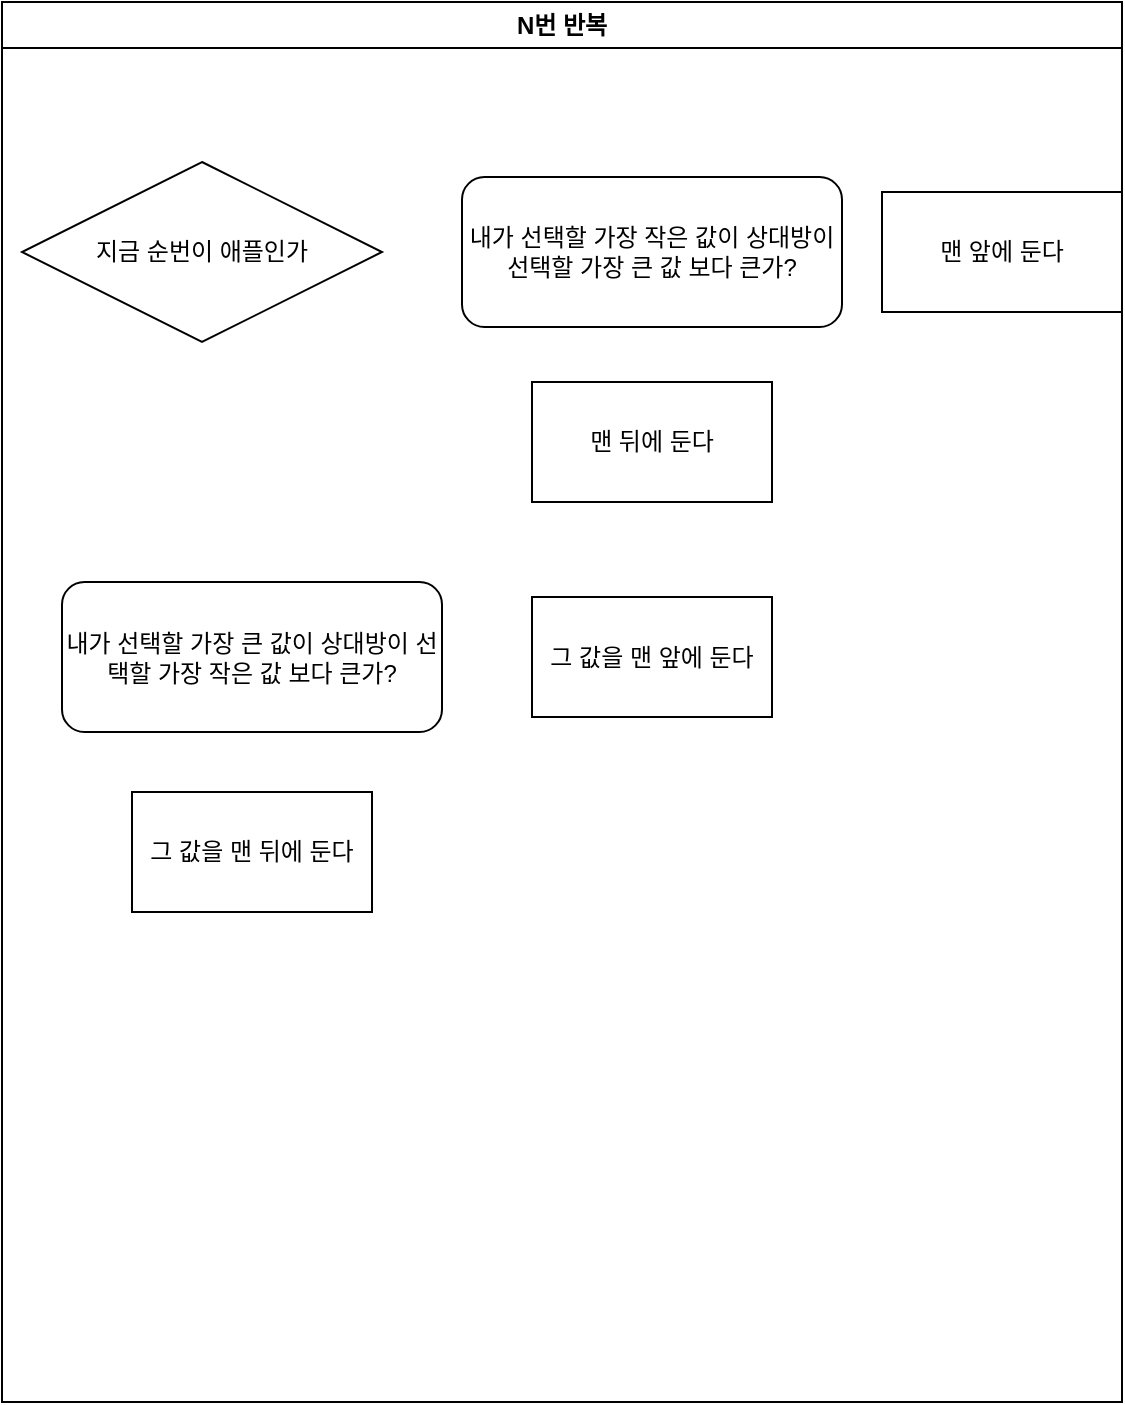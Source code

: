 <mxfile version="22.1.16" type="device">
  <diagram name="페이지-1" id="PeDFmGQS0A452-oSXkgA">
    <mxGraphModel dx="1660" dy="893" grid="1" gridSize="10" guides="1" tooltips="1" connect="1" arrows="1" fold="1" page="1" pageScale="1" pageWidth="827" pageHeight="1169" math="0" shadow="0">
      <root>
        <mxCell id="0" />
        <mxCell id="1" parent="0" />
        <mxCell id="NC_v7wf4z0okdgT7rCYi-2" value="N번 반복" style="swimlane;whiteSpace=wrap;html=1;" vertex="1" parent="1">
          <mxGeometry x="50" y="100" width="560" height="700" as="geometry" />
        </mxCell>
        <mxCell id="NC_v7wf4z0okdgT7rCYi-1" value="지금 순번이 애플인가" style="rounded=0;whiteSpace=wrap;html=1;shape=rhombus;perimeter=rhombusPerimeter;" vertex="1" parent="NC_v7wf4z0okdgT7rCYi-2">
          <mxGeometry x="10" y="80" width="180" height="90" as="geometry" />
        </mxCell>
        <mxCell id="NC_v7wf4z0okdgT7rCYi-3" value="내가 선택할 가장 작은 값이 상대방이 선택할 가장 큰 값 보다 큰가?" style="rounded=1;whiteSpace=wrap;html=1;" vertex="1" parent="NC_v7wf4z0okdgT7rCYi-2">
          <mxGeometry x="230" y="87.5" width="190" height="75" as="geometry" />
        </mxCell>
        <mxCell id="NC_v7wf4z0okdgT7rCYi-4" value="맨 뒤에 둔다" style="rounded=0;whiteSpace=wrap;html=1;" vertex="1" parent="NC_v7wf4z0okdgT7rCYi-2">
          <mxGeometry x="265" y="190" width="120" height="60" as="geometry" />
        </mxCell>
        <mxCell id="NC_v7wf4z0okdgT7rCYi-5" value="맨 앞에 둔다" style="rounded=0;whiteSpace=wrap;html=1;" vertex="1" parent="NC_v7wf4z0okdgT7rCYi-2">
          <mxGeometry x="440" y="95" width="120" height="60" as="geometry" />
        </mxCell>
        <mxCell id="NC_v7wf4z0okdgT7rCYi-6" value="내가 선택할 가장 큰 값이 상대방이 선택할 가장 작은 값 보다 큰가?" style="rounded=1;whiteSpace=wrap;html=1;" vertex="1" parent="NC_v7wf4z0okdgT7rCYi-2">
          <mxGeometry x="30" y="290" width="190" height="75" as="geometry" />
        </mxCell>
        <mxCell id="NC_v7wf4z0okdgT7rCYi-7" value="그 값을 맨 뒤에 둔다" style="rounded=0;whiteSpace=wrap;html=1;" vertex="1" parent="NC_v7wf4z0okdgT7rCYi-2">
          <mxGeometry x="65" y="395" width="120" height="60" as="geometry" />
        </mxCell>
        <mxCell id="NC_v7wf4z0okdgT7rCYi-8" value="그 값을 맨 앞에 둔다" style="rounded=0;whiteSpace=wrap;html=1;" vertex="1" parent="NC_v7wf4z0okdgT7rCYi-2">
          <mxGeometry x="265" y="297.5" width="120" height="60" as="geometry" />
        </mxCell>
      </root>
    </mxGraphModel>
  </diagram>
</mxfile>

